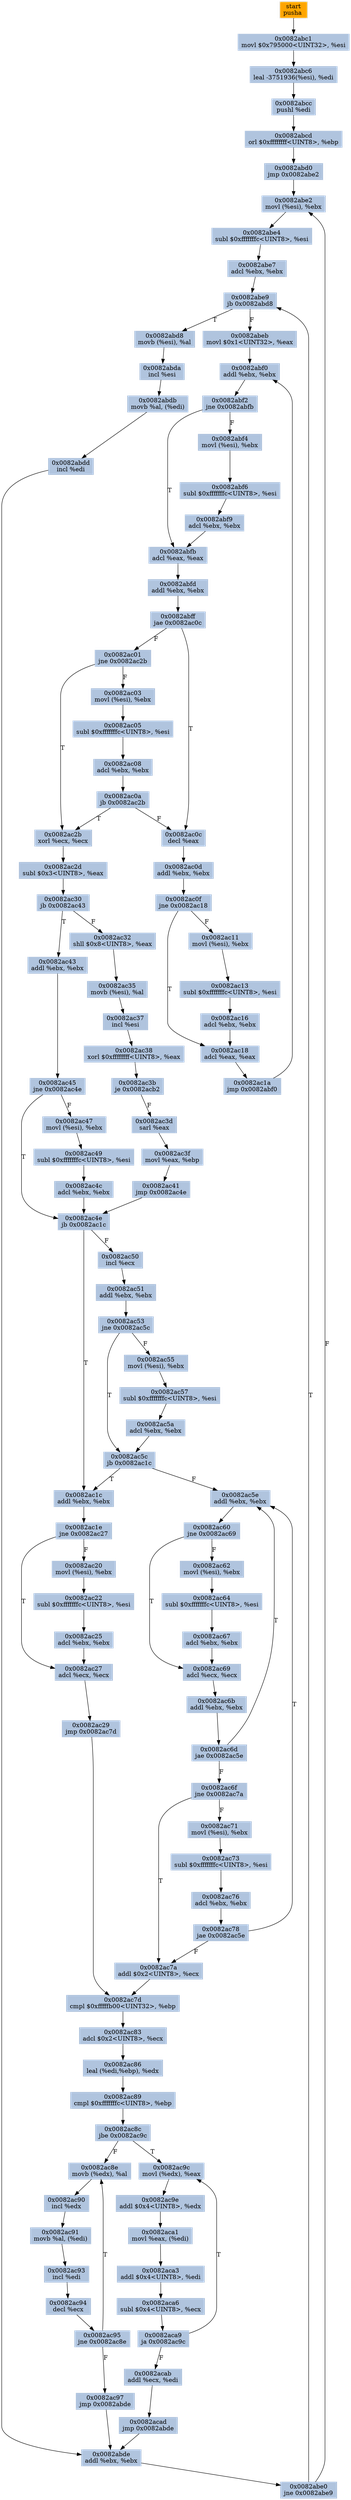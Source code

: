 digraph G {
node[shape=rectangle,style=filled,fillcolor=lightsteelblue,color=lightsteelblue]
bgcolor="transparent"
a0x0082abc0pusha_[label="start\npusha ",fillcolor="orange",color="lightgrey"];
a0x0082abc1movl_0x795000UINT32_esi[label="0x0082abc1\nmovl $0x795000<UINT32>, %esi"];
a0x0082abc6leal__3751936esi__edi[label="0x0082abc6\nleal -3751936(%esi), %edi"];
a0x0082abccpushl_edi[label="0x0082abcc\npushl %edi"];
a0x0082abcdorl_0xffffffffUINT8_ebp[label="0x0082abcd\norl $0xffffffff<UINT8>, %ebp"];
a0x0082abd0jmp_0x0082abe2[label="0x0082abd0\njmp 0x0082abe2"];
a0x0082abe2movl_esi__ebx[label="0x0082abe2\nmovl (%esi), %ebx"];
a0x0082abe4subl_0xfffffffcUINT8_esi[label="0x0082abe4\nsubl $0xfffffffc<UINT8>, %esi"];
a0x0082abe7adcl_ebx_ebx[label="0x0082abe7\nadcl %ebx, %ebx"];
a0x0082abe9jb_0x0082abd8[label="0x0082abe9\njb 0x0082abd8"];
a0x0082abd8movb_esi__al[label="0x0082abd8\nmovb (%esi), %al"];
a0x0082abdaincl_esi[label="0x0082abda\nincl %esi"];
a0x0082abdbmovb_al_edi_[label="0x0082abdb\nmovb %al, (%edi)"];
a0x0082abddincl_edi[label="0x0082abdd\nincl %edi"];
a0x0082abdeaddl_ebx_ebx[label="0x0082abde\naddl %ebx, %ebx"];
a0x0082abe0jne_0x0082abe9[label="0x0082abe0\njne 0x0082abe9"];
a0x0082abebmovl_0x1UINT32_eax[label="0x0082abeb\nmovl $0x1<UINT32>, %eax"];
a0x0082abf0addl_ebx_ebx[label="0x0082abf0\naddl %ebx, %ebx"];
a0x0082abf2jne_0x0082abfb[label="0x0082abf2\njne 0x0082abfb"];
a0x0082abfbadcl_eax_eax[label="0x0082abfb\nadcl %eax, %eax"];
a0x0082abfdaddl_ebx_ebx[label="0x0082abfd\naddl %ebx, %ebx"];
a0x0082abffjae_0x0082ac0c[label="0x0082abff\njae 0x0082ac0c"];
a0x0082ac01jne_0x0082ac2b[label="0x0082ac01\njne 0x0082ac2b"];
a0x0082ac2bxorl_ecx_ecx[label="0x0082ac2b\nxorl %ecx, %ecx"];
a0x0082ac2dsubl_0x3UINT8_eax[label="0x0082ac2d\nsubl $0x3<UINT8>, %eax"];
a0x0082ac30jb_0x0082ac43[label="0x0082ac30\njb 0x0082ac43"];
a0x0082ac43addl_ebx_ebx[label="0x0082ac43\naddl %ebx, %ebx"];
a0x0082ac45jne_0x0082ac4e[label="0x0082ac45\njne 0x0082ac4e"];
a0x0082ac4ejb_0x0082ac1c[label="0x0082ac4e\njb 0x0082ac1c"];
a0x0082ac1caddl_ebx_ebx[label="0x0082ac1c\naddl %ebx, %ebx"];
a0x0082ac1ejne_0x0082ac27[label="0x0082ac1e\njne 0x0082ac27"];
a0x0082ac27adcl_ecx_ecx[label="0x0082ac27\nadcl %ecx, %ecx"];
a0x0082ac29jmp_0x0082ac7d[label="0x0082ac29\njmp 0x0082ac7d"];
a0x0082ac7dcmpl_0xfffffb00UINT32_ebp[label="0x0082ac7d\ncmpl $0xfffffb00<UINT32>, %ebp"];
a0x0082ac83adcl_0x2UINT8_ecx[label="0x0082ac83\nadcl $0x2<UINT8>, %ecx"];
a0x0082ac86leal_ediebp__edx[label="0x0082ac86\nleal (%edi,%ebp), %edx"];
a0x0082ac89cmpl_0xfffffffcUINT8_ebp[label="0x0082ac89\ncmpl $0xfffffffc<UINT8>, %ebp"];
a0x0082ac8cjbe_0x0082ac9c[label="0x0082ac8c\njbe 0x0082ac9c"];
a0x0082ac8emovb_edx__al[label="0x0082ac8e\nmovb (%edx), %al"];
a0x0082ac90incl_edx[label="0x0082ac90\nincl %edx"];
a0x0082ac91movb_al_edi_[label="0x0082ac91\nmovb %al, (%edi)"];
a0x0082ac93incl_edi[label="0x0082ac93\nincl %edi"];
a0x0082ac94decl_ecx[label="0x0082ac94\ndecl %ecx"];
a0x0082ac95jne_0x0082ac8e[label="0x0082ac95\njne 0x0082ac8e"];
a0x0082ac97jmp_0x0082abde[label="0x0082ac97\njmp 0x0082abde"];
a0x0082ac32shll_0x8UINT8_eax[label="0x0082ac32\nshll $0x8<UINT8>, %eax"];
a0x0082ac35movb_esi__al[label="0x0082ac35\nmovb (%esi), %al"];
a0x0082ac37incl_esi[label="0x0082ac37\nincl %esi"];
a0x0082ac38xorl_0xffffffffUINT8_eax[label="0x0082ac38\nxorl $0xffffffff<UINT8>, %eax"];
a0x0082ac3bje_0x0082acb2[label="0x0082ac3b\nje 0x0082acb2"];
a0x0082ac3dsarl_eax[label="0x0082ac3d\nsarl %eax"];
a0x0082ac3fmovl_eax_ebp[label="0x0082ac3f\nmovl %eax, %ebp"];
a0x0082ac41jmp_0x0082ac4e[label="0x0082ac41\njmp 0x0082ac4e"];
a0x0082ac9cmovl_edx__eax[label="0x0082ac9c\nmovl (%edx), %eax"];
a0x0082ac9eaddl_0x4UINT8_edx[label="0x0082ac9e\naddl $0x4<UINT8>, %edx"];
a0x0082aca1movl_eax_edi_[label="0x0082aca1\nmovl %eax, (%edi)"];
a0x0082aca3addl_0x4UINT8_edi[label="0x0082aca3\naddl $0x4<UINT8>, %edi"];
a0x0082aca6subl_0x4UINT8_ecx[label="0x0082aca6\nsubl $0x4<UINT8>, %ecx"];
a0x0082aca9ja_0x0082ac9c[label="0x0082aca9\nja 0x0082ac9c"];
a0x0082acabaddl_ecx_edi[label="0x0082acab\naddl %ecx, %edi"];
a0x0082acadjmp_0x0082abde[label="0x0082acad\njmp 0x0082abde"];
a0x0082ac20movl_esi__ebx[label="0x0082ac20\nmovl (%esi), %ebx"];
a0x0082ac22subl_0xfffffffcUINT8_esi[label="0x0082ac22\nsubl $0xfffffffc<UINT8>, %esi"];
a0x0082ac25adcl_ebx_ebx[label="0x0082ac25\nadcl %ebx, %ebx"];
a0x0082ac50incl_ecx[label="0x0082ac50\nincl %ecx"];
a0x0082ac51addl_ebx_ebx[label="0x0082ac51\naddl %ebx, %ebx"];
a0x0082ac53jne_0x0082ac5c[label="0x0082ac53\njne 0x0082ac5c"];
a0x0082ac5cjb_0x0082ac1c[label="0x0082ac5c\njb 0x0082ac1c"];
a0x0082ac0cdecl_eax[label="0x0082ac0c\ndecl %eax"];
a0x0082ac0daddl_ebx_ebx[label="0x0082ac0d\naddl %ebx, %ebx"];
a0x0082ac0fjne_0x0082ac18[label="0x0082ac0f\njne 0x0082ac18"];
a0x0082ac18adcl_eax_eax[label="0x0082ac18\nadcl %eax, %eax"];
a0x0082ac1ajmp_0x0082abf0[label="0x0082ac1a\njmp 0x0082abf0"];
a0x0082abf4movl_esi__ebx[label="0x0082abf4\nmovl (%esi), %ebx"];
a0x0082abf6subl_0xfffffffcUINT8_esi[label="0x0082abf6\nsubl $0xfffffffc<UINT8>, %esi"];
a0x0082abf9adcl_ebx_ebx[label="0x0082abf9\nadcl %ebx, %ebx"];
a0x0082ac5eaddl_ebx_ebx[label="0x0082ac5e\naddl %ebx, %ebx"];
a0x0082ac60jne_0x0082ac69[label="0x0082ac60\njne 0x0082ac69"];
a0x0082ac69adcl_ecx_ecx[label="0x0082ac69\nadcl %ecx, %ecx"];
a0x0082ac6baddl_ebx_ebx[label="0x0082ac6b\naddl %ebx, %ebx"];
a0x0082ac6djae_0x0082ac5e[label="0x0082ac6d\njae 0x0082ac5e"];
a0x0082ac6fjne_0x0082ac7a[label="0x0082ac6f\njne 0x0082ac7a"];
a0x0082ac7aaddl_0x2UINT8_ecx[label="0x0082ac7a\naddl $0x2<UINT8>, %ecx"];
a0x0082ac55movl_esi__ebx[label="0x0082ac55\nmovl (%esi), %ebx"];
a0x0082ac57subl_0xfffffffcUINT8_esi[label="0x0082ac57\nsubl $0xfffffffc<UINT8>, %esi"];
a0x0082ac5aadcl_ebx_ebx[label="0x0082ac5a\nadcl %ebx, %ebx"];
a0x0082ac03movl_esi__ebx[label="0x0082ac03\nmovl (%esi), %ebx"];
a0x0082ac05subl_0xfffffffcUINT8_esi[label="0x0082ac05\nsubl $0xfffffffc<UINT8>, %esi"];
a0x0082ac08adcl_ebx_ebx[label="0x0082ac08\nadcl %ebx, %ebx"];
a0x0082ac0ajb_0x0082ac2b[label="0x0082ac0a\njb 0x0082ac2b"];
a0x0082ac71movl_esi__ebx[label="0x0082ac71\nmovl (%esi), %ebx"];
a0x0082ac73subl_0xfffffffcUINT8_esi[label="0x0082ac73\nsubl $0xfffffffc<UINT8>, %esi"];
a0x0082ac76adcl_ebx_ebx[label="0x0082ac76\nadcl %ebx, %ebx"];
a0x0082ac78jae_0x0082ac5e[label="0x0082ac78\njae 0x0082ac5e"];
a0x0082ac62movl_esi__ebx[label="0x0082ac62\nmovl (%esi), %ebx"];
a0x0082ac64subl_0xfffffffcUINT8_esi[label="0x0082ac64\nsubl $0xfffffffc<UINT8>, %esi"];
a0x0082ac67adcl_ebx_ebx[label="0x0082ac67\nadcl %ebx, %ebx"];
a0x0082ac11movl_esi__ebx[label="0x0082ac11\nmovl (%esi), %ebx"];
a0x0082ac13subl_0xfffffffcUINT8_esi[label="0x0082ac13\nsubl $0xfffffffc<UINT8>, %esi"];
a0x0082ac16adcl_ebx_ebx[label="0x0082ac16\nadcl %ebx, %ebx"];
a0x0082ac47movl_esi__ebx[label="0x0082ac47\nmovl (%esi), %ebx"];
a0x0082ac49subl_0xfffffffcUINT8_esi[label="0x0082ac49\nsubl $0xfffffffc<UINT8>, %esi"];
a0x0082ac4cadcl_ebx_ebx[label="0x0082ac4c\nadcl %ebx, %ebx"];
a0x0082abc0pusha_ -> a0x0082abc1movl_0x795000UINT32_esi [color="#000000"];
a0x0082abc1movl_0x795000UINT32_esi -> a0x0082abc6leal__3751936esi__edi [color="#000000"];
a0x0082abc6leal__3751936esi__edi -> a0x0082abccpushl_edi [color="#000000"];
a0x0082abccpushl_edi -> a0x0082abcdorl_0xffffffffUINT8_ebp [color="#000000"];
a0x0082abcdorl_0xffffffffUINT8_ebp -> a0x0082abd0jmp_0x0082abe2 [color="#000000"];
a0x0082abd0jmp_0x0082abe2 -> a0x0082abe2movl_esi__ebx [color="#000000"];
a0x0082abe2movl_esi__ebx -> a0x0082abe4subl_0xfffffffcUINT8_esi [color="#000000"];
a0x0082abe4subl_0xfffffffcUINT8_esi -> a0x0082abe7adcl_ebx_ebx [color="#000000"];
a0x0082abe7adcl_ebx_ebx -> a0x0082abe9jb_0x0082abd8 [color="#000000"];
a0x0082abe9jb_0x0082abd8 -> a0x0082abd8movb_esi__al [color="#000000",label="T"];
a0x0082abd8movb_esi__al -> a0x0082abdaincl_esi [color="#000000"];
a0x0082abdaincl_esi -> a0x0082abdbmovb_al_edi_ [color="#000000"];
a0x0082abdbmovb_al_edi_ -> a0x0082abddincl_edi [color="#000000"];
a0x0082abddincl_edi -> a0x0082abdeaddl_ebx_ebx [color="#000000"];
a0x0082abdeaddl_ebx_ebx -> a0x0082abe0jne_0x0082abe9 [color="#000000"];
a0x0082abe0jne_0x0082abe9 -> a0x0082abe9jb_0x0082abd8 [color="#000000",label="T"];
a0x0082abe9jb_0x0082abd8 -> a0x0082abebmovl_0x1UINT32_eax [color="#000000",label="F"];
a0x0082abebmovl_0x1UINT32_eax -> a0x0082abf0addl_ebx_ebx [color="#000000"];
a0x0082abf0addl_ebx_ebx -> a0x0082abf2jne_0x0082abfb [color="#000000"];
a0x0082abf2jne_0x0082abfb -> a0x0082abfbadcl_eax_eax [color="#000000",label="T"];
a0x0082abfbadcl_eax_eax -> a0x0082abfdaddl_ebx_ebx [color="#000000"];
a0x0082abfdaddl_ebx_ebx -> a0x0082abffjae_0x0082ac0c [color="#000000"];
a0x0082abffjae_0x0082ac0c -> a0x0082ac01jne_0x0082ac2b [color="#000000",label="F"];
a0x0082ac01jne_0x0082ac2b -> a0x0082ac2bxorl_ecx_ecx [color="#000000",label="T"];
a0x0082ac2bxorl_ecx_ecx -> a0x0082ac2dsubl_0x3UINT8_eax [color="#000000"];
a0x0082ac2dsubl_0x3UINT8_eax -> a0x0082ac30jb_0x0082ac43 [color="#000000"];
a0x0082ac30jb_0x0082ac43 -> a0x0082ac43addl_ebx_ebx [color="#000000",label="T"];
a0x0082ac43addl_ebx_ebx -> a0x0082ac45jne_0x0082ac4e [color="#000000"];
a0x0082ac45jne_0x0082ac4e -> a0x0082ac4ejb_0x0082ac1c [color="#000000",label="T"];
a0x0082ac4ejb_0x0082ac1c -> a0x0082ac1caddl_ebx_ebx [color="#000000",label="T"];
a0x0082ac1caddl_ebx_ebx -> a0x0082ac1ejne_0x0082ac27 [color="#000000"];
a0x0082ac1ejne_0x0082ac27 -> a0x0082ac27adcl_ecx_ecx [color="#000000",label="T"];
a0x0082ac27adcl_ecx_ecx -> a0x0082ac29jmp_0x0082ac7d [color="#000000"];
a0x0082ac29jmp_0x0082ac7d -> a0x0082ac7dcmpl_0xfffffb00UINT32_ebp [color="#000000"];
a0x0082ac7dcmpl_0xfffffb00UINT32_ebp -> a0x0082ac83adcl_0x2UINT8_ecx [color="#000000"];
a0x0082ac83adcl_0x2UINT8_ecx -> a0x0082ac86leal_ediebp__edx [color="#000000"];
a0x0082ac86leal_ediebp__edx -> a0x0082ac89cmpl_0xfffffffcUINT8_ebp [color="#000000"];
a0x0082ac89cmpl_0xfffffffcUINT8_ebp -> a0x0082ac8cjbe_0x0082ac9c [color="#000000"];
a0x0082ac8cjbe_0x0082ac9c -> a0x0082ac8emovb_edx__al [color="#000000",label="F"];
a0x0082ac8emovb_edx__al -> a0x0082ac90incl_edx [color="#000000"];
a0x0082ac90incl_edx -> a0x0082ac91movb_al_edi_ [color="#000000"];
a0x0082ac91movb_al_edi_ -> a0x0082ac93incl_edi [color="#000000"];
a0x0082ac93incl_edi -> a0x0082ac94decl_ecx [color="#000000"];
a0x0082ac94decl_ecx -> a0x0082ac95jne_0x0082ac8e [color="#000000"];
a0x0082ac95jne_0x0082ac8e -> a0x0082ac8emovb_edx__al [color="#000000",label="T"];
a0x0082ac95jne_0x0082ac8e -> a0x0082ac97jmp_0x0082abde [color="#000000",label="F"];
a0x0082ac97jmp_0x0082abde -> a0x0082abdeaddl_ebx_ebx [color="#000000"];
a0x0082abe0jne_0x0082abe9 -> a0x0082abe2movl_esi__ebx [color="#000000",label="F"];
a0x0082ac30jb_0x0082ac43 -> a0x0082ac32shll_0x8UINT8_eax [color="#000000",label="F"];
a0x0082ac32shll_0x8UINT8_eax -> a0x0082ac35movb_esi__al [color="#000000"];
a0x0082ac35movb_esi__al -> a0x0082ac37incl_esi [color="#000000"];
a0x0082ac37incl_esi -> a0x0082ac38xorl_0xffffffffUINT8_eax [color="#000000"];
a0x0082ac38xorl_0xffffffffUINT8_eax -> a0x0082ac3bje_0x0082acb2 [color="#000000"];
a0x0082ac3bje_0x0082acb2 -> a0x0082ac3dsarl_eax [color="#000000",label="F"];
a0x0082ac3dsarl_eax -> a0x0082ac3fmovl_eax_ebp [color="#000000"];
a0x0082ac3fmovl_eax_ebp -> a0x0082ac41jmp_0x0082ac4e [color="#000000"];
a0x0082ac41jmp_0x0082ac4e -> a0x0082ac4ejb_0x0082ac1c [color="#000000"];
a0x0082ac8cjbe_0x0082ac9c -> a0x0082ac9cmovl_edx__eax [color="#000000",label="T"];
a0x0082ac9cmovl_edx__eax -> a0x0082ac9eaddl_0x4UINT8_edx [color="#000000"];
a0x0082ac9eaddl_0x4UINT8_edx -> a0x0082aca1movl_eax_edi_ [color="#000000"];
a0x0082aca1movl_eax_edi_ -> a0x0082aca3addl_0x4UINT8_edi [color="#000000"];
a0x0082aca3addl_0x4UINT8_edi -> a0x0082aca6subl_0x4UINT8_ecx [color="#000000"];
a0x0082aca6subl_0x4UINT8_ecx -> a0x0082aca9ja_0x0082ac9c [color="#000000"];
a0x0082aca9ja_0x0082ac9c -> a0x0082acabaddl_ecx_edi [color="#000000",label="F"];
a0x0082acabaddl_ecx_edi -> a0x0082acadjmp_0x0082abde [color="#000000"];
a0x0082acadjmp_0x0082abde -> a0x0082abdeaddl_ebx_ebx [color="#000000"];
a0x0082ac1ejne_0x0082ac27 -> a0x0082ac20movl_esi__ebx [color="#000000",label="F"];
a0x0082ac20movl_esi__ebx -> a0x0082ac22subl_0xfffffffcUINT8_esi [color="#000000"];
a0x0082ac22subl_0xfffffffcUINT8_esi -> a0x0082ac25adcl_ebx_ebx [color="#000000"];
a0x0082ac25adcl_ebx_ebx -> a0x0082ac27adcl_ecx_ecx [color="#000000"];
a0x0082ac4ejb_0x0082ac1c -> a0x0082ac50incl_ecx [color="#000000",label="F"];
a0x0082ac50incl_ecx -> a0x0082ac51addl_ebx_ebx [color="#000000"];
a0x0082ac51addl_ebx_ebx -> a0x0082ac53jne_0x0082ac5c [color="#000000"];
a0x0082ac53jne_0x0082ac5c -> a0x0082ac5cjb_0x0082ac1c [color="#000000",label="T"];
a0x0082ac5cjb_0x0082ac1c -> a0x0082ac1caddl_ebx_ebx [color="#000000",label="T"];
a0x0082aca9ja_0x0082ac9c -> a0x0082ac9cmovl_edx__eax [color="#000000",label="T"];
a0x0082abffjae_0x0082ac0c -> a0x0082ac0cdecl_eax [color="#000000",label="T"];
a0x0082ac0cdecl_eax -> a0x0082ac0daddl_ebx_ebx [color="#000000"];
a0x0082ac0daddl_ebx_ebx -> a0x0082ac0fjne_0x0082ac18 [color="#000000"];
a0x0082ac0fjne_0x0082ac18 -> a0x0082ac18adcl_eax_eax [color="#000000",label="T"];
a0x0082ac18adcl_eax_eax -> a0x0082ac1ajmp_0x0082abf0 [color="#000000"];
a0x0082ac1ajmp_0x0082abf0 -> a0x0082abf0addl_ebx_ebx [color="#000000"];
a0x0082abf2jne_0x0082abfb -> a0x0082abf4movl_esi__ebx [color="#000000",label="F"];
a0x0082abf4movl_esi__ebx -> a0x0082abf6subl_0xfffffffcUINT8_esi [color="#000000"];
a0x0082abf6subl_0xfffffffcUINT8_esi -> a0x0082abf9adcl_ebx_ebx [color="#000000"];
a0x0082abf9adcl_ebx_ebx -> a0x0082abfbadcl_eax_eax [color="#000000"];
a0x0082ac5cjb_0x0082ac1c -> a0x0082ac5eaddl_ebx_ebx [color="#000000",label="F"];
a0x0082ac5eaddl_ebx_ebx -> a0x0082ac60jne_0x0082ac69 [color="#000000"];
a0x0082ac60jne_0x0082ac69 -> a0x0082ac69adcl_ecx_ecx [color="#000000",label="T"];
a0x0082ac69adcl_ecx_ecx -> a0x0082ac6baddl_ebx_ebx [color="#000000"];
a0x0082ac6baddl_ebx_ebx -> a0x0082ac6djae_0x0082ac5e [color="#000000"];
a0x0082ac6djae_0x0082ac5e -> a0x0082ac6fjne_0x0082ac7a [color="#000000",label="F"];
a0x0082ac6fjne_0x0082ac7a -> a0x0082ac7aaddl_0x2UINT8_ecx [color="#000000",label="T"];
a0x0082ac7aaddl_0x2UINT8_ecx -> a0x0082ac7dcmpl_0xfffffb00UINT32_ebp [color="#000000"];
a0x0082ac53jne_0x0082ac5c -> a0x0082ac55movl_esi__ebx [color="#000000",label="F"];
a0x0082ac55movl_esi__ebx -> a0x0082ac57subl_0xfffffffcUINT8_esi [color="#000000"];
a0x0082ac57subl_0xfffffffcUINT8_esi -> a0x0082ac5aadcl_ebx_ebx [color="#000000"];
a0x0082ac5aadcl_ebx_ebx -> a0x0082ac5cjb_0x0082ac1c [color="#000000"];
a0x0082ac01jne_0x0082ac2b -> a0x0082ac03movl_esi__ebx [color="#000000",label="F"];
a0x0082ac03movl_esi__ebx -> a0x0082ac05subl_0xfffffffcUINT8_esi [color="#000000"];
a0x0082ac05subl_0xfffffffcUINT8_esi -> a0x0082ac08adcl_ebx_ebx [color="#000000"];
a0x0082ac08adcl_ebx_ebx -> a0x0082ac0ajb_0x0082ac2b [color="#000000"];
a0x0082ac0ajb_0x0082ac2b -> a0x0082ac2bxorl_ecx_ecx [color="#000000",label="T"];
a0x0082ac6fjne_0x0082ac7a -> a0x0082ac71movl_esi__ebx [color="#000000",label="F"];
a0x0082ac71movl_esi__ebx -> a0x0082ac73subl_0xfffffffcUINT8_esi [color="#000000"];
a0x0082ac73subl_0xfffffffcUINT8_esi -> a0x0082ac76adcl_ebx_ebx [color="#000000"];
a0x0082ac76adcl_ebx_ebx -> a0x0082ac78jae_0x0082ac5e [color="#000000"];
a0x0082ac78jae_0x0082ac5e -> a0x0082ac7aaddl_0x2UINT8_ecx [color="#000000",label="F"];
a0x0082ac60jne_0x0082ac69 -> a0x0082ac62movl_esi__ebx [color="#000000",label="F"];
a0x0082ac62movl_esi__ebx -> a0x0082ac64subl_0xfffffffcUINT8_esi [color="#000000"];
a0x0082ac64subl_0xfffffffcUINT8_esi -> a0x0082ac67adcl_ebx_ebx [color="#000000"];
a0x0082ac67adcl_ebx_ebx -> a0x0082ac69adcl_ecx_ecx [color="#000000"];
a0x0082ac6djae_0x0082ac5e -> a0x0082ac5eaddl_ebx_ebx [color="#000000",label="T"];
a0x0082ac0ajb_0x0082ac2b -> a0x0082ac0cdecl_eax [color="#000000",label="F"];
a0x0082ac78jae_0x0082ac5e -> a0x0082ac5eaddl_ebx_ebx [color="#000000",label="T"];
a0x0082ac0fjne_0x0082ac18 -> a0x0082ac11movl_esi__ebx [color="#000000",label="F"];
a0x0082ac11movl_esi__ebx -> a0x0082ac13subl_0xfffffffcUINT8_esi [color="#000000"];
a0x0082ac13subl_0xfffffffcUINT8_esi -> a0x0082ac16adcl_ebx_ebx [color="#000000"];
a0x0082ac16adcl_ebx_ebx -> a0x0082ac18adcl_eax_eax [color="#000000"];
a0x0082ac45jne_0x0082ac4e -> a0x0082ac47movl_esi__ebx [color="#000000",label="F"];
a0x0082ac47movl_esi__ebx -> a0x0082ac49subl_0xfffffffcUINT8_esi [color="#000000"];
a0x0082ac49subl_0xfffffffcUINT8_esi -> a0x0082ac4cadcl_ebx_ebx [color="#000000"];
a0x0082ac4cadcl_ebx_ebx -> a0x0082ac4ejb_0x0082ac1c [color="#000000"];
}
